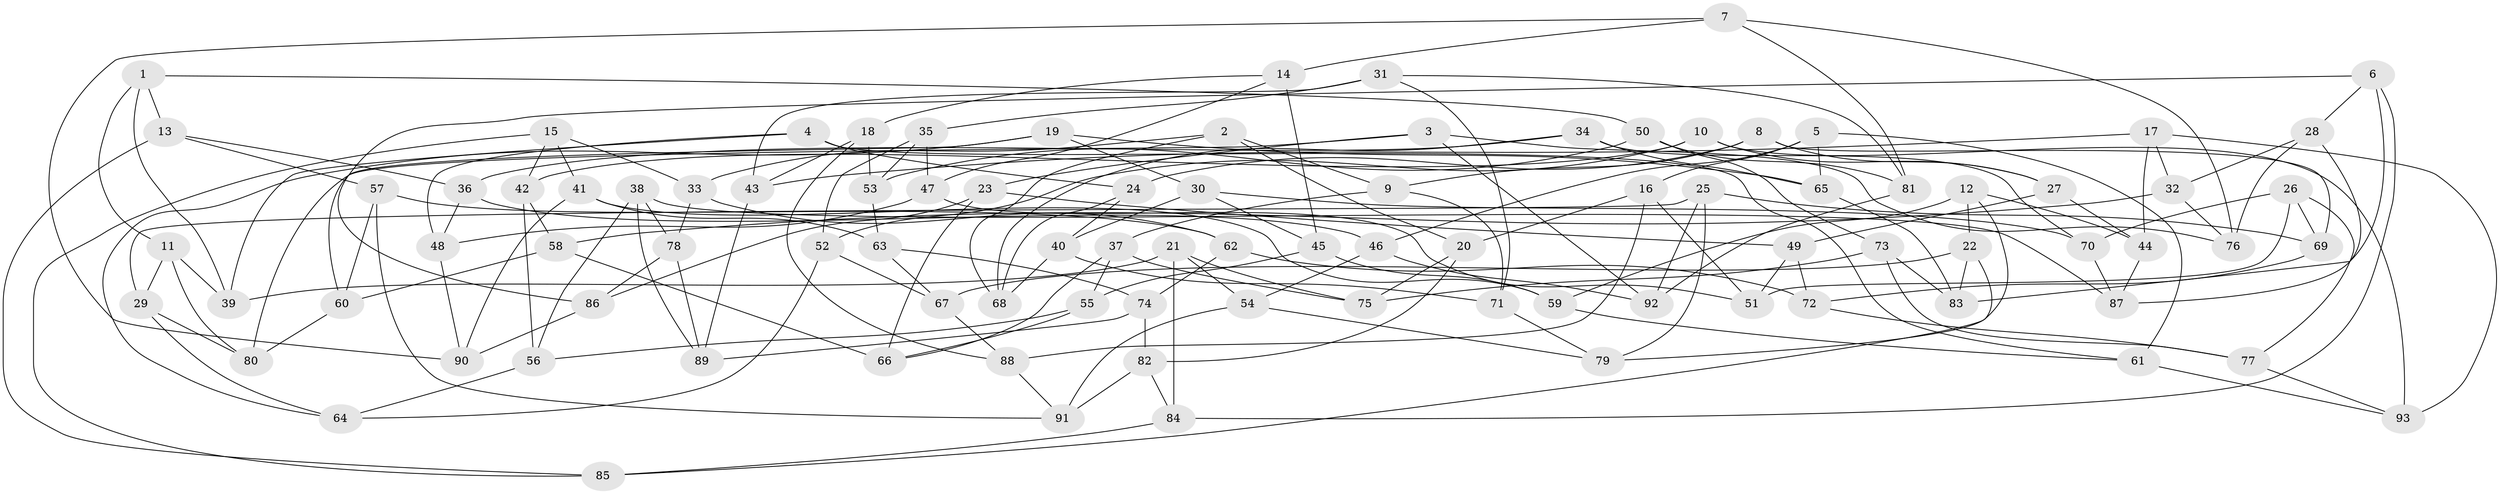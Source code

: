 // coarse degree distribution, {4: 0.2777777777777778, 6: 0.5740740740740741, 5: 0.12962962962962962, 3: 0.018518518518518517}
// Generated by graph-tools (version 1.1) at 2025/52/02/27/25 19:52:33]
// undirected, 93 vertices, 186 edges
graph export_dot {
graph [start="1"]
  node [color=gray90,style=filled];
  1;
  2;
  3;
  4;
  5;
  6;
  7;
  8;
  9;
  10;
  11;
  12;
  13;
  14;
  15;
  16;
  17;
  18;
  19;
  20;
  21;
  22;
  23;
  24;
  25;
  26;
  27;
  28;
  29;
  30;
  31;
  32;
  33;
  34;
  35;
  36;
  37;
  38;
  39;
  40;
  41;
  42;
  43;
  44;
  45;
  46;
  47;
  48;
  49;
  50;
  51;
  52;
  53;
  54;
  55;
  56;
  57;
  58;
  59;
  60;
  61;
  62;
  63;
  64;
  65;
  66;
  67;
  68;
  69;
  70;
  71;
  72;
  73;
  74;
  75;
  76;
  77;
  78;
  79;
  80;
  81;
  82;
  83;
  84;
  85;
  86;
  87;
  88;
  89;
  90;
  91;
  92;
  93;
  1 -- 11;
  1 -- 50;
  1 -- 39;
  1 -- 13;
  2 -- 33;
  2 -- 20;
  2 -- 9;
  2 -- 68;
  3 -- 80;
  3 -- 23;
  3 -- 76;
  3 -- 92;
  4 -- 48;
  4 -- 61;
  4 -- 24;
  4 -- 39;
  5 -- 65;
  5 -- 46;
  5 -- 16;
  5 -- 61;
  6 -- 84;
  6 -- 28;
  6 -- 83;
  6 -- 86;
  7 -- 81;
  7 -- 14;
  7 -- 76;
  7 -- 90;
  8 -- 69;
  8 -- 9;
  8 -- 24;
  8 -- 27;
  9 -- 71;
  9 -- 37;
  10 -- 42;
  10 -- 93;
  10 -- 27;
  10 -- 52;
  11 -- 80;
  11 -- 29;
  11 -- 39;
  12 -- 59;
  12 -- 22;
  12 -- 44;
  12 -- 79;
  13 -- 57;
  13 -- 85;
  13 -- 36;
  14 -- 18;
  14 -- 47;
  14 -- 45;
  15 -- 41;
  15 -- 85;
  15 -- 33;
  15 -- 42;
  16 -- 51;
  16 -- 20;
  16 -- 88;
  17 -- 44;
  17 -- 43;
  17 -- 32;
  17 -- 93;
  18 -- 88;
  18 -- 43;
  18 -- 53;
  19 -- 64;
  19 -- 30;
  19 -- 65;
  19 -- 60;
  20 -- 75;
  20 -- 82;
  21 -- 39;
  21 -- 75;
  21 -- 54;
  21 -- 84;
  22 -- 67;
  22 -- 85;
  22 -- 83;
  23 -- 86;
  23 -- 49;
  23 -- 66;
  24 -- 40;
  24 -- 68;
  25 -- 92;
  25 -- 69;
  25 -- 29;
  25 -- 79;
  26 -- 77;
  26 -- 69;
  26 -- 70;
  26 -- 51;
  27 -- 49;
  27 -- 44;
  28 -- 76;
  28 -- 32;
  28 -- 87;
  29 -- 80;
  29 -- 64;
  30 -- 45;
  30 -- 40;
  30 -- 70;
  31 -- 81;
  31 -- 71;
  31 -- 43;
  31 -- 35;
  32 -- 76;
  32 -- 58;
  33 -- 78;
  33 -- 62;
  34 -- 36;
  34 -- 65;
  34 -- 70;
  34 -- 68;
  35 -- 52;
  35 -- 53;
  35 -- 47;
  36 -- 48;
  36 -- 46;
  37 -- 75;
  37 -- 55;
  37 -- 66;
  38 -- 89;
  38 -- 87;
  38 -- 56;
  38 -- 78;
  40 -- 71;
  40 -- 68;
  41 -- 59;
  41 -- 63;
  41 -- 90;
  42 -- 58;
  42 -- 56;
  43 -- 89;
  44 -- 87;
  45 -- 59;
  45 -- 55;
  46 -- 92;
  46 -- 54;
  47 -- 51;
  47 -- 48;
  48 -- 90;
  49 -- 51;
  49 -- 72;
  50 -- 73;
  50 -- 53;
  50 -- 81;
  52 -- 67;
  52 -- 64;
  53 -- 63;
  54 -- 91;
  54 -- 79;
  55 -- 56;
  55 -- 66;
  56 -- 64;
  57 -- 60;
  57 -- 91;
  57 -- 62;
  58 -- 60;
  58 -- 66;
  59 -- 61;
  60 -- 80;
  61 -- 93;
  62 -- 72;
  62 -- 74;
  63 -- 67;
  63 -- 74;
  65 -- 83;
  67 -- 88;
  69 -- 72;
  70 -- 87;
  71 -- 79;
  72 -- 77;
  73 -- 75;
  73 -- 77;
  73 -- 83;
  74 -- 82;
  74 -- 89;
  77 -- 93;
  78 -- 89;
  78 -- 86;
  81 -- 92;
  82 -- 91;
  82 -- 84;
  84 -- 85;
  86 -- 90;
  88 -- 91;
}
